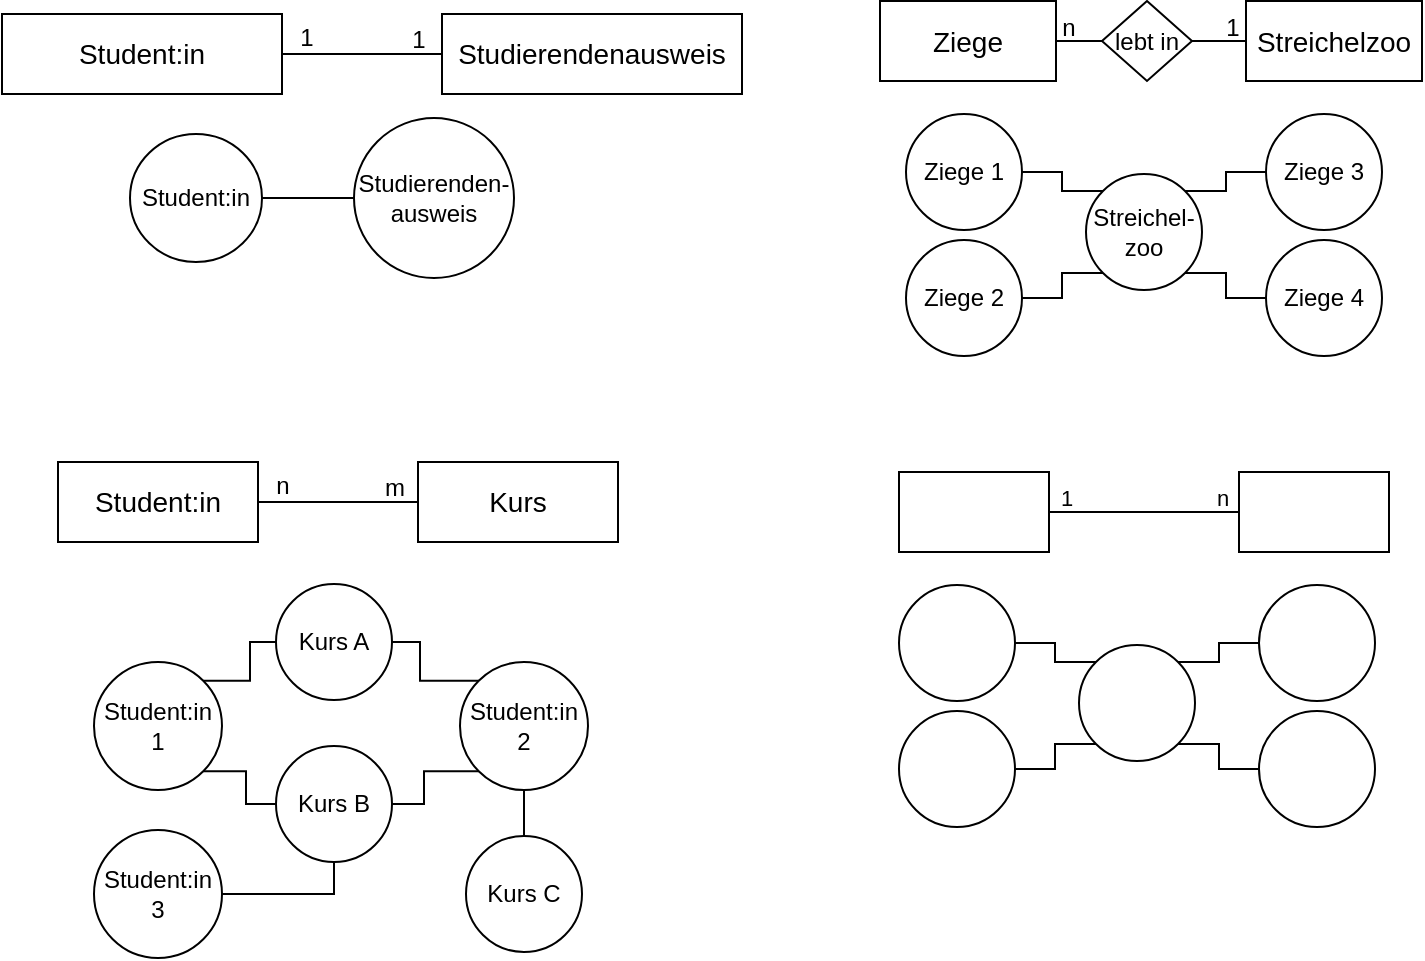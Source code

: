 <mxfile version="24.5.4" type="github">
  <diagram name="Seite-1" id="bDzNP__Pml_VwFIEzuVF">
    <mxGraphModel dx="531" dy="286" grid="0" gridSize="10" guides="1" tooltips="1" connect="1" arrows="1" fold="1" page="1" pageScale="1" pageWidth="827" pageHeight="1169" math="0" shadow="0">
      <root>
        <mxCell id="0" />
        <mxCell id="1" parent="0" />
        <mxCell id="YrNULoBkXhTa5b3z1nX1-3" style="edgeStyle=orthogonalEdgeStyle;rounded=0;orthogonalLoop=1;jettySize=auto;html=1;endArrow=none;endFill=0;" edge="1" parent="1" source="YrNULoBkXhTa5b3z1nX1-1" target="YrNULoBkXhTa5b3z1nX1-2">
          <mxGeometry relative="1" as="geometry" />
        </mxCell>
        <mxCell id="YrNULoBkXhTa5b3z1nX1-1" value="Student:in" style="whiteSpace=wrap;html=1;align=center;fontSize=14;" vertex="1" parent="1">
          <mxGeometry x="40" y="40" width="140" height="40" as="geometry" />
        </mxCell>
        <mxCell id="YrNULoBkXhTa5b3z1nX1-2" value="Studierendenausweis" style="whiteSpace=wrap;html=1;align=center;fontSize=14;" vertex="1" parent="1">
          <mxGeometry x="260" y="40" width="150" height="40" as="geometry" />
        </mxCell>
        <mxCell id="YrNULoBkXhTa5b3z1nX1-6" style="edgeStyle=orthogonalEdgeStyle;rounded=0;orthogonalLoop=1;jettySize=auto;html=1;endArrow=none;endFill=0;" edge="1" parent="1" source="YrNULoBkXhTa5b3z1nX1-4" target="YrNULoBkXhTa5b3z1nX1-5">
          <mxGeometry relative="1" as="geometry" />
        </mxCell>
        <mxCell id="YrNULoBkXhTa5b3z1nX1-4" value="Student:in" style="ellipse;whiteSpace=wrap;html=1;align=center;fontStyle=0;" vertex="1" parent="1">
          <mxGeometry x="104" y="100" width="66" height="64" as="geometry" />
        </mxCell>
        <mxCell id="YrNULoBkXhTa5b3z1nX1-5" value="&lt;span style=&quot;font-size: 12px;&quot;&gt;Studierenden-ausweis&lt;/span&gt;" style="ellipse;whiteSpace=wrap;html=1;align=center;fontStyle=0;fontSize=12;" vertex="1" parent="1">
          <mxGeometry x="216" y="92" width="80" height="80" as="geometry" />
        </mxCell>
        <mxCell id="YrNULoBkXhTa5b3z1nX1-11" style="edgeStyle=orthogonalEdgeStyle;rounded=0;orthogonalLoop=1;jettySize=auto;html=1;endArrow=none;endFill=0;entryX=0;entryY=0;entryDx=0;entryDy=0;" edge="1" parent="1" source="YrNULoBkXhTa5b3z1nX1-12" target="YrNULoBkXhTa5b3z1nX1-13">
          <mxGeometry relative="1" as="geometry" />
        </mxCell>
        <mxCell id="YrNULoBkXhTa5b3z1nX1-12" value="Ziege 1" style="ellipse;whiteSpace=wrap;html=1;align=center;fontStyle=0;" vertex="1" parent="1">
          <mxGeometry x="492" y="90" width="58" height="58" as="geometry" />
        </mxCell>
        <mxCell id="YrNULoBkXhTa5b3z1nX1-13" value="&lt;span style=&quot;font-size: 12px;&quot;&gt;Streichel-zoo&lt;/span&gt;" style="ellipse;whiteSpace=wrap;html=1;align=center;fontStyle=0;fontSize=12;" vertex="1" parent="1">
          <mxGeometry x="582" y="120" width="58" height="58" as="geometry" />
        </mxCell>
        <mxCell id="YrNULoBkXhTa5b3z1nX1-16" value="1" style="text;html=1;align=center;verticalAlign=middle;resizable=0;points=[];autosize=1;strokeColor=none;fillColor=none;" vertex="1" parent="1">
          <mxGeometry x="179" y="39" width="25" height="26" as="geometry" />
        </mxCell>
        <mxCell id="YrNULoBkXhTa5b3z1nX1-17" value="1" style="text;html=1;align=center;verticalAlign=middle;resizable=0;points=[];autosize=1;strokeColor=none;fillColor=none;" vertex="1" parent="1">
          <mxGeometry x="235" y="40" width="25" height="26" as="geometry" />
        </mxCell>
        <mxCell id="YrNULoBkXhTa5b3z1nX1-19" value="Ziege" style="whiteSpace=wrap;html=1;align=center;fontSize=14;" vertex="1" parent="1">
          <mxGeometry x="479" y="33.5" width="88" height="40" as="geometry" />
        </mxCell>
        <mxCell id="YrNULoBkXhTa5b3z1nX1-21" value="n" style="text;html=1;align=center;verticalAlign=middle;resizable=0;points=[];autosize=1;strokeColor=none;fillColor=none;" vertex="1" parent="1">
          <mxGeometry x="560" y="33.5" width="25" height="26" as="geometry" />
        </mxCell>
        <mxCell id="YrNULoBkXhTa5b3z1nX1-22" value="1" style="text;html=1;align=center;verticalAlign=middle;resizable=0;points=[];autosize=1;strokeColor=none;fillColor=none;" vertex="1" parent="1">
          <mxGeometry x="642" y="33.5" width="25" height="26" as="geometry" />
        </mxCell>
        <mxCell id="YrNULoBkXhTa5b3z1nX1-23" value="Streichelzoo" style="whiteSpace=wrap;html=1;align=center;fontSize=14;" vertex="1" parent="1">
          <mxGeometry x="662" y="33.5" width="88" height="40" as="geometry" />
        </mxCell>
        <mxCell id="YrNULoBkXhTa5b3z1nX1-25" style="edgeStyle=orthogonalEdgeStyle;rounded=0;orthogonalLoop=1;jettySize=auto;html=1;entryX=0;entryY=1;entryDx=0;entryDy=0;endArrow=none;endFill=0;" edge="1" parent="1" source="YrNULoBkXhTa5b3z1nX1-24" target="YrNULoBkXhTa5b3z1nX1-13">
          <mxGeometry relative="1" as="geometry" />
        </mxCell>
        <mxCell id="YrNULoBkXhTa5b3z1nX1-24" value="Ziege&amp;nbsp;2" style="ellipse;whiteSpace=wrap;html=1;align=center;fontStyle=0;" vertex="1" parent="1">
          <mxGeometry x="492" y="153" width="58" height="58" as="geometry" />
        </mxCell>
        <mxCell id="YrNULoBkXhTa5b3z1nX1-27" style="edgeStyle=orthogonalEdgeStyle;rounded=0;orthogonalLoop=1;jettySize=auto;html=1;entryX=1;entryY=0;entryDx=0;entryDy=0;endArrow=none;endFill=0;" edge="1" parent="1" source="YrNULoBkXhTa5b3z1nX1-26" target="YrNULoBkXhTa5b3z1nX1-13">
          <mxGeometry relative="1" as="geometry" />
        </mxCell>
        <mxCell id="YrNULoBkXhTa5b3z1nX1-26" value="Ziege&amp;nbsp;3" style="ellipse;whiteSpace=wrap;html=1;align=center;fontStyle=0;" vertex="1" parent="1">
          <mxGeometry x="672" y="90" width="58" height="58" as="geometry" />
        </mxCell>
        <mxCell id="YrNULoBkXhTa5b3z1nX1-30" style="edgeStyle=orthogonalEdgeStyle;rounded=0;orthogonalLoop=1;jettySize=auto;html=1;entryX=1;entryY=1;entryDx=0;entryDy=0;endArrow=none;endFill=0;" edge="1" parent="1" source="YrNULoBkXhTa5b3z1nX1-29" target="YrNULoBkXhTa5b3z1nX1-13">
          <mxGeometry relative="1" as="geometry" />
        </mxCell>
        <mxCell id="YrNULoBkXhTa5b3z1nX1-29" value="Ziege&amp;nbsp;4" style="ellipse;whiteSpace=wrap;html=1;align=center;fontStyle=0;" vertex="1" parent="1">
          <mxGeometry x="672" y="153" width="58" height="58" as="geometry" />
        </mxCell>
        <mxCell id="YrNULoBkXhTa5b3z1nX1-35" style="edgeStyle=orthogonalEdgeStyle;rounded=0;orthogonalLoop=1;jettySize=auto;html=1;endArrow=none;endFill=0;" edge="1" parent="1" source="YrNULoBkXhTa5b3z1nX1-31" target="YrNULoBkXhTa5b3z1nX1-23">
          <mxGeometry relative="1" as="geometry" />
        </mxCell>
        <mxCell id="YrNULoBkXhTa5b3z1nX1-36" style="edgeStyle=orthogonalEdgeStyle;rounded=0;orthogonalLoop=1;jettySize=auto;html=1;endArrow=none;endFill=0;" edge="1" parent="1" source="YrNULoBkXhTa5b3z1nX1-31" target="YrNULoBkXhTa5b3z1nX1-19">
          <mxGeometry relative="1" as="geometry" />
        </mxCell>
        <mxCell id="YrNULoBkXhTa5b3z1nX1-31" value="lebt in" style="shape=rhombus;perimeter=rhombusPerimeter;whiteSpace=wrap;html=1;align=center;" vertex="1" parent="1">
          <mxGeometry x="590" y="33.5" width="45" height="40" as="geometry" />
        </mxCell>
        <mxCell id="YrNULoBkXhTa5b3z1nX1-38" style="edgeStyle=orthogonalEdgeStyle;rounded=0;orthogonalLoop=1;jettySize=auto;html=1;endArrow=none;endFill=0;" edge="1" parent="1" source="YrNULoBkXhTa5b3z1nX1-39" target="YrNULoBkXhTa5b3z1nX1-40">
          <mxGeometry relative="1" as="geometry" />
        </mxCell>
        <mxCell id="YrNULoBkXhTa5b3z1nX1-39" value="Student:in" style="whiteSpace=wrap;html=1;align=center;fontSize=14;" vertex="1" parent="1">
          <mxGeometry x="68" y="264" width="100" height="40" as="geometry" />
        </mxCell>
        <mxCell id="YrNULoBkXhTa5b3z1nX1-40" value="Kurs" style="whiteSpace=wrap;html=1;align=center;fontSize=14;" vertex="1" parent="1">
          <mxGeometry x="248" y="264" width="100" height="40" as="geometry" />
        </mxCell>
        <mxCell id="YrNULoBkXhTa5b3z1nX1-41" value="n" style="text;html=1;align=center;verticalAlign=middle;resizable=0;points=[];autosize=1;strokeColor=none;fillColor=none;" vertex="1" parent="1">
          <mxGeometry x="167" y="263" width="25" height="26" as="geometry" />
        </mxCell>
        <mxCell id="YrNULoBkXhTa5b3z1nX1-42" value="m" style="text;html=1;align=center;verticalAlign=middle;resizable=0;points=[];autosize=1;strokeColor=none;fillColor=none;" vertex="1" parent="1">
          <mxGeometry x="222" y="264" width="28" height="26" as="geometry" />
        </mxCell>
        <mxCell id="YrNULoBkXhTa5b3z1nX1-64" value="" style="edgeStyle=orthogonalEdgeStyle;rounded=0;orthogonalLoop=1;jettySize=auto;html=1;strokeColor=default;align=center;verticalAlign=middle;fontFamily=Helvetica;fontSize=11;fontColor=default;labelBackgroundColor=default;endArrow=none;endFill=0;exitX=1;exitY=0;exitDx=0;exitDy=0;" edge="1" parent="1" source="YrNULoBkXhTa5b3z1nX1-44" target="YrNULoBkXhTa5b3z1nX1-45">
          <mxGeometry relative="1" as="geometry">
            <Array as="points">
              <mxPoint x="164" y="373" />
              <mxPoint x="164" y="354" />
            </Array>
          </mxGeometry>
        </mxCell>
        <mxCell id="YrNULoBkXhTa5b3z1nX1-44" value="Student:in 1" style="ellipse;whiteSpace=wrap;html=1;align=center;fontStyle=0;" vertex="1" parent="1">
          <mxGeometry x="86" y="364" width="64" height="64" as="geometry" />
        </mxCell>
        <mxCell id="YrNULoBkXhTa5b3z1nX1-45" value="&lt;span style=&quot;font-size: 12px;&quot;&gt;Kurs A&lt;/span&gt;" style="ellipse;whiteSpace=wrap;html=1;align=center;fontStyle=0;fontSize=12;" vertex="1" parent="1">
          <mxGeometry x="177" y="325" width="58" height="58" as="geometry" />
        </mxCell>
        <mxCell id="YrNULoBkXhTa5b3z1nX1-46" style="edgeStyle=orthogonalEdgeStyle;rounded=0;orthogonalLoop=1;jettySize=auto;html=1;endArrow=none;endFill=0;exitX=0;exitY=0;exitDx=0;exitDy=0;" edge="1" parent="1" source="YrNULoBkXhTa5b3z1nX1-60" target="YrNULoBkXhTa5b3z1nX1-45">
          <mxGeometry relative="1" as="geometry" />
        </mxCell>
        <mxCell id="YrNULoBkXhTa5b3z1nX1-54" style="edgeStyle=orthogonalEdgeStyle;rounded=0;orthogonalLoop=1;jettySize=auto;html=1;endArrow=none;endFill=0;entryX=1;entryY=1;entryDx=0;entryDy=0;exitX=0;exitY=0.5;exitDx=0;exitDy=0;" edge="1" parent="1" source="YrNULoBkXhTa5b3z1nX1-53" target="YrNULoBkXhTa5b3z1nX1-44">
          <mxGeometry relative="1" as="geometry">
            <Array as="points">
              <mxPoint x="162" y="435" />
              <mxPoint x="162" y="419" />
            </Array>
          </mxGeometry>
        </mxCell>
        <mxCell id="YrNULoBkXhTa5b3z1nX1-57" style="edgeStyle=orthogonalEdgeStyle;rounded=0;orthogonalLoop=1;jettySize=auto;html=1;endArrow=none;endFill=0;entryX=0;entryY=1;entryDx=0;entryDy=0;" edge="1" parent="1" source="YrNULoBkXhTa5b3z1nX1-53" target="YrNULoBkXhTa5b3z1nX1-60">
          <mxGeometry relative="1" as="geometry">
            <Array as="points">
              <mxPoint x="251" y="435" />
              <mxPoint x="251" y="419" />
            </Array>
          </mxGeometry>
        </mxCell>
        <mxCell id="YrNULoBkXhTa5b3z1nX1-53" value="&lt;span style=&quot;font-size: 12px;&quot;&gt;Kurs B&lt;/span&gt;" style="ellipse;whiteSpace=wrap;html=1;align=center;fontStyle=0;fontSize=12;" vertex="1" parent="1">
          <mxGeometry x="177" y="406" width="58" height="58" as="geometry" />
        </mxCell>
        <mxCell id="YrNULoBkXhTa5b3z1nX1-61" style="edgeStyle=orthogonalEdgeStyle;rounded=0;orthogonalLoop=1;jettySize=auto;html=1;endArrow=none;endFill=0;" edge="1" parent="1" source="YrNULoBkXhTa5b3z1nX1-59" target="YrNULoBkXhTa5b3z1nX1-60">
          <mxGeometry relative="1" as="geometry" />
        </mxCell>
        <mxCell id="YrNULoBkXhTa5b3z1nX1-59" value="&lt;span style=&quot;font-size: 12px;&quot;&gt;Kurs C&lt;/span&gt;" style="ellipse;whiteSpace=wrap;html=1;align=center;fontStyle=0;fontSize=12;" vertex="1" parent="1">
          <mxGeometry x="272" y="451" width="58" height="58" as="geometry" />
        </mxCell>
        <mxCell id="YrNULoBkXhTa5b3z1nX1-60" value="Student:in&lt;div&gt;2&lt;/div&gt;" style="ellipse;whiteSpace=wrap;html=1;align=center;fontStyle=0;" vertex="1" parent="1">
          <mxGeometry x="269" y="364" width="64" height="64" as="geometry" />
        </mxCell>
        <mxCell id="YrNULoBkXhTa5b3z1nX1-68" style="edgeStyle=orthogonalEdgeStyle;rounded=0;orthogonalLoop=1;jettySize=auto;html=1;entryX=0.5;entryY=1;entryDx=0;entryDy=0;strokeColor=default;align=center;verticalAlign=middle;fontFamily=Helvetica;fontSize=11;fontColor=default;labelBackgroundColor=default;endArrow=none;endFill=0;" edge="1" parent="1" source="YrNULoBkXhTa5b3z1nX1-65" target="YrNULoBkXhTa5b3z1nX1-53">
          <mxGeometry relative="1" as="geometry">
            <Array as="points">
              <mxPoint x="206" y="480" />
            </Array>
          </mxGeometry>
        </mxCell>
        <mxCell id="YrNULoBkXhTa5b3z1nX1-65" value="Student:in 3" style="ellipse;whiteSpace=wrap;html=1;align=center;fontStyle=0;" vertex="1" parent="1">
          <mxGeometry x="86" y="448" width="64" height="64" as="geometry" />
        </mxCell>
        <mxCell id="YrNULoBkXhTa5b3z1nX1-69" style="edgeStyle=orthogonalEdgeStyle;rounded=0;orthogonalLoop=1;jettySize=auto;html=1;endArrow=none;endFill=0;entryX=0;entryY=0;entryDx=0;entryDy=0;" edge="1" parent="1" source="YrNULoBkXhTa5b3z1nX1-70" target="YrNULoBkXhTa5b3z1nX1-71">
          <mxGeometry relative="1" as="geometry" />
        </mxCell>
        <mxCell id="YrNULoBkXhTa5b3z1nX1-70" value="" style="ellipse;whiteSpace=wrap;html=1;align=center;fontStyle=0;" vertex="1" parent="1">
          <mxGeometry x="488.5" y="325.5" width="58" height="58" as="geometry" />
        </mxCell>
        <mxCell id="YrNULoBkXhTa5b3z1nX1-71" value="" style="ellipse;whiteSpace=wrap;html=1;align=center;fontStyle=0;fontSize=12;" vertex="1" parent="1">
          <mxGeometry x="578.5" y="355.5" width="58" height="58" as="geometry" />
        </mxCell>
        <mxCell id="YrNULoBkXhTa5b3z1nX1-85" style="edgeStyle=orthogonalEdgeStyle;rounded=0;orthogonalLoop=1;jettySize=auto;html=1;strokeColor=default;align=center;verticalAlign=middle;fontFamily=Helvetica;fontSize=11;fontColor=default;labelBackgroundColor=default;endArrow=none;endFill=0;" edge="1" parent="1" source="YrNULoBkXhTa5b3z1nX1-72" target="YrNULoBkXhTa5b3z1nX1-75">
          <mxGeometry relative="1" as="geometry" />
        </mxCell>
        <mxCell id="YrNULoBkXhTa5b3z1nX1-72" value="" style="whiteSpace=wrap;html=1;align=center;fontSize=14;" vertex="1" parent="1">
          <mxGeometry x="488.5" y="269" width="75" height="40" as="geometry" />
        </mxCell>
        <mxCell id="YrNULoBkXhTa5b3z1nX1-75" value="" style="whiteSpace=wrap;html=1;align=center;fontSize=14;" vertex="1" parent="1">
          <mxGeometry x="658.5" y="269" width="75" height="40" as="geometry" />
        </mxCell>
        <mxCell id="YrNULoBkXhTa5b3z1nX1-76" style="edgeStyle=orthogonalEdgeStyle;rounded=0;orthogonalLoop=1;jettySize=auto;html=1;entryX=0;entryY=1;entryDx=0;entryDy=0;endArrow=none;endFill=0;" edge="1" parent="1" source="YrNULoBkXhTa5b3z1nX1-77" target="YrNULoBkXhTa5b3z1nX1-71">
          <mxGeometry relative="1" as="geometry" />
        </mxCell>
        <mxCell id="YrNULoBkXhTa5b3z1nX1-77" value="" style="ellipse;whiteSpace=wrap;html=1;align=center;fontStyle=0;" vertex="1" parent="1">
          <mxGeometry x="488.5" y="388.5" width="58" height="58" as="geometry" />
        </mxCell>
        <mxCell id="YrNULoBkXhTa5b3z1nX1-78" style="edgeStyle=orthogonalEdgeStyle;rounded=0;orthogonalLoop=1;jettySize=auto;html=1;entryX=1;entryY=0;entryDx=0;entryDy=0;endArrow=none;endFill=0;" edge="1" parent="1" source="YrNULoBkXhTa5b3z1nX1-79" target="YrNULoBkXhTa5b3z1nX1-71">
          <mxGeometry relative="1" as="geometry" />
        </mxCell>
        <mxCell id="YrNULoBkXhTa5b3z1nX1-79" value="" style="ellipse;whiteSpace=wrap;html=1;align=center;fontStyle=0;" vertex="1" parent="1">
          <mxGeometry x="668.5" y="325.5" width="58" height="58" as="geometry" />
        </mxCell>
        <mxCell id="YrNULoBkXhTa5b3z1nX1-80" style="edgeStyle=orthogonalEdgeStyle;rounded=0;orthogonalLoop=1;jettySize=auto;html=1;entryX=1;entryY=1;entryDx=0;entryDy=0;endArrow=none;endFill=0;" edge="1" parent="1" source="YrNULoBkXhTa5b3z1nX1-81" target="YrNULoBkXhTa5b3z1nX1-71">
          <mxGeometry relative="1" as="geometry" />
        </mxCell>
        <mxCell id="YrNULoBkXhTa5b3z1nX1-81" value="" style="ellipse;whiteSpace=wrap;html=1;align=center;fontStyle=0;" vertex="1" parent="1">
          <mxGeometry x="668.5" y="388.5" width="58" height="58" as="geometry" />
        </mxCell>
        <mxCell id="YrNULoBkXhTa5b3z1nX1-86" value="1" style="text;html=1;align=center;verticalAlign=middle;resizable=0;points=[];autosize=1;strokeColor=none;fillColor=none;fontFamily=Helvetica;fontSize=11;fontColor=default;labelBackgroundColor=none;" vertex="1" parent="1">
          <mxGeometry x="560" y="269" width="24" height="25" as="geometry" />
        </mxCell>
        <mxCell id="YrNULoBkXhTa5b3z1nX1-87" value="n" style="text;html=1;align=center;verticalAlign=middle;resizable=0;points=[];autosize=1;strokeColor=none;fillColor=none;fontFamily=Helvetica;fontSize=11;fontColor=default;labelBackgroundColor=none;" vertex="1" parent="1">
          <mxGeometry x="638" y="269" width="24" height="25" as="geometry" />
        </mxCell>
      </root>
    </mxGraphModel>
  </diagram>
</mxfile>
